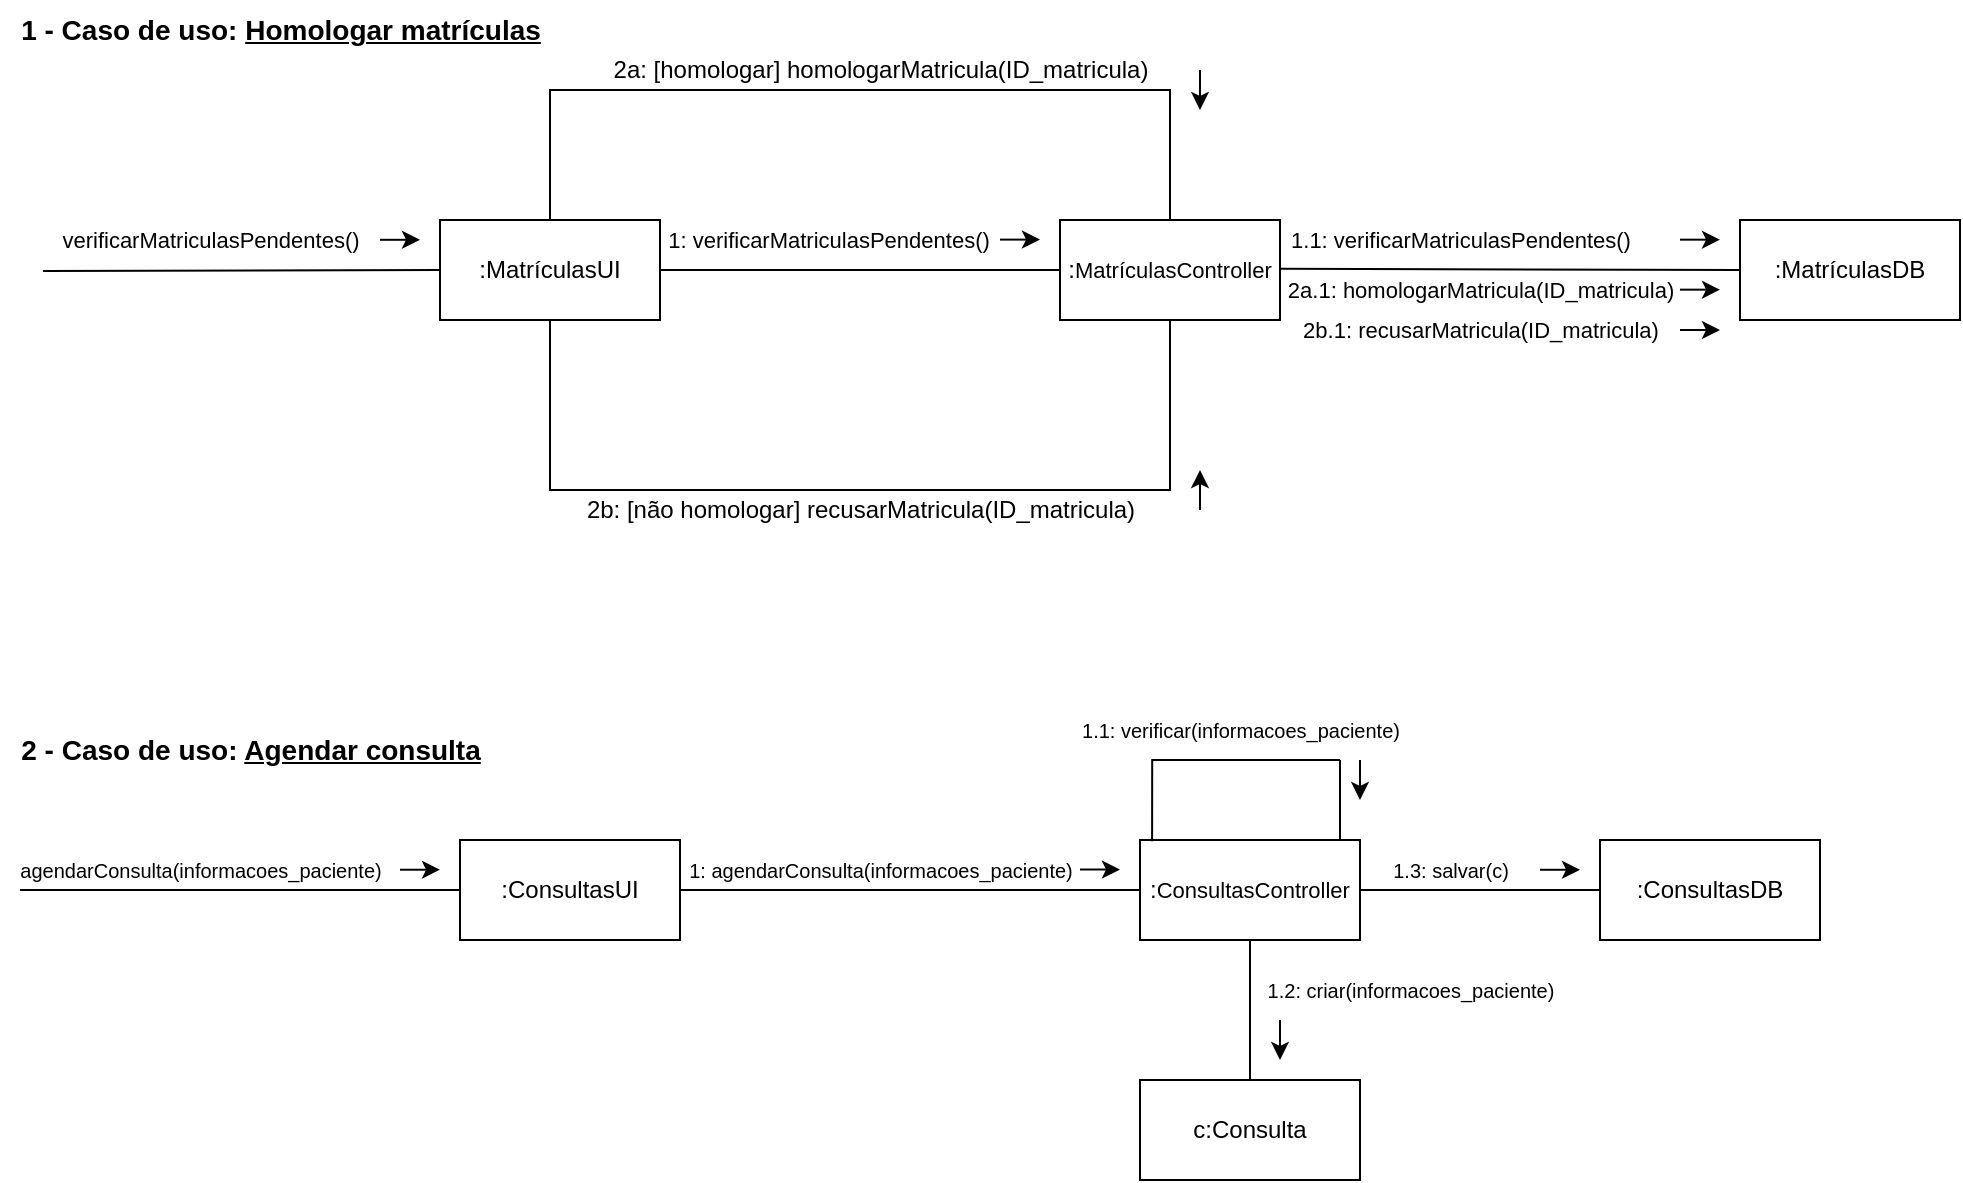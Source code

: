 <mxfile version="27.0.5">
  <diagram name="Página-1" id="QXCsORWz5skL0-pNi_Y7">
    <mxGraphModel dx="1281" dy="608" grid="1" gridSize="10" guides="1" tooltips="1" connect="1" arrows="1" fold="1" page="1" pageScale="1" pageWidth="827" pageHeight="1169" math="0" shadow="0">
      <root>
        <mxCell id="0" />
        <mxCell id="1" parent="0" />
        <mxCell id="HbwV8B20kgGg3xcN2Slz-1" value=":MatrículasUI" style="html=1;whiteSpace=wrap;" vertex="1" parent="1">
          <mxGeometry x="220" y="440" width="110" height="50" as="geometry" />
        </mxCell>
        <mxCell id="HbwV8B20kgGg3xcN2Slz-2" value=":&lt;font style=&quot;font-size: 11px;&quot;&gt;MatrículasController&lt;/font&gt;" style="html=1;whiteSpace=wrap;" vertex="1" parent="1">
          <mxGeometry x="530" y="440" width="110" height="50" as="geometry" />
        </mxCell>
        <mxCell id="HbwV8B20kgGg3xcN2Slz-7" value="" style="endArrow=none;html=1;rounded=0;exitX=1;exitY=0.5;exitDx=0;exitDy=0;entryX=0;entryY=0.5;entryDx=0;entryDy=0;" edge="1" parent="1" source="HbwV8B20kgGg3xcN2Slz-1" target="HbwV8B20kgGg3xcN2Slz-2">
          <mxGeometry width="50" height="50" relative="1" as="geometry">
            <mxPoint x="640" y="675" as="sourcePoint" />
            <mxPoint x="690" y="625" as="targetPoint" />
          </mxGeometry>
        </mxCell>
        <mxCell id="HbwV8B20kgGg3xcN2Slz-9" value="1: verificarMatriculasPendentes()" style="edgeLabel;html=1;align=center;verticalAlign=middle;resizable=0;points=[];" vertex="1" connectable="0" parent="HbwV8B20kgGg3xcN2Slz-7">
          <mxGeometry x="-0.132" y="-2" relative="1" as="geometry">
            <mxPoint x="-3" y="-17" as="offset" />
          </mxGeometry>
        </mxCell>
        <mxCell id="HbwV8B20kgGg3xcN2Slz-19" value="&lt;font style=&quot;font-size: 12px;&quot;&gt;2a: [homologar]&amp;nbsp;&lt;font style=&quot;&quot;&gt;homologarMatricula(ID_matricula)&lt;/font&gt;&lt;/font&gt;" style="edgeLabel;html=1;align=center;verticalAlign=middle;resizable=0;points=[];" vertex="1" connectable="0" parent="HbwV8B20kgGg3xcN2Slz-7">
          <mxGeometry x="-0.132" y="-2" relative="1" as="geometry">
            <mxPoint x="23" y="-102" as="offset" />
          </mxGeometry>
        </mxCell>
        <mxCell id="HbwV8B20kgGg3xcN2Slz-22" value="&lt;font style=&quot;font-size: 12px;&quot;&gt;2b: [não homologar]&amp;nbsp;&lt;font style=&quot;&quot;&gt;recusarMatricula(ID_matricula)&lt;/font&gt;&lt;/font&gt;" style="edgeLabel;html=1;align=center;verticalAlign=middle;resizable=0;points=[];" vertex="1" connectable="0" parent="HbwV8B20kgGg3xcN2Slz-7">
          <mxGeometry x="-0.132" y="-2" relative="1" as="geometry">
            <mxPoint x="13" y="118" as="offset" />
          </mxGeometry>
        </mxCell>
        <mxCell id="HbwV8B20kgGg3xcN2Slz-25" value="&lt;font style=&quot;font-size: 11px;&quot;&gt;2b.1:&amp;nbsp;&lt;font style=&quot;&quot;&gt;recusarMatricula(ID_matricula)&lt;/font&gt;&lt;/font&gt;" style="edgeLabel;html=1;align=center;verticalAlign=middle;resizable=0;points=[];" vertex="1" connectable="0" parent="HbwV8B20kgGg3xcN2Slz-7">
          <mxGeometry x="-0.132" y="-2" relative="1" as="geometry">
            <mxPoint x="323" y="28" as="offset" />
          </mxGeometry>
        </mxCell>
        <mxCell id="HbwV8B20kgGg3xcN2Slz-27" value="&lt;span style=&quot;color: rgb(0, 0, 0); background-color: rgb(255, 255, 255); float: none; display: inline !important;&quot;&gt;2a.1:&amp;nbsp;&lt;/span&gt;&lt;font style=&quot;color: rgb(0, 0, 0); background-color: rgb(255, 255, 255);&quot;&gt;homologarMatricula(ID_matricula)&lt;/font&gt;" style="edgeLabel;html=1;align=center;verticalAlign=middle;resizable=0;points=[];" vertex="1" connectable="0" parent="HbwV8B20kgGg3xcN2Slz-7">
          <mxGeometry x="-0.132" y="-2" relative="1" as="geometry">
            <mxPoint x="323" y="8" as="offset" />
          </mxGeometry>
        </mxCell>
        <mxCell id="HbwV8B20kgGg3xcN2Slz-8" value=":MatrículasDB" style="html=1;whiteSpace=wrap;" vertex="1" parent="1">
          <mxGeometry x="870" y="440" width="110" height="50" as="geometry" />
        </mxCell>
        <mxCell id="HbwV8B20kgGg3xcN2Slz-10" value="" style="endArrow=none;html=1;rounded=0;entryX=0;entryY=0.5;entryDx=0;entryDy=0;exitX=0.009;exitY=1.018;exitDx=0;exitDy=0;exitPerimeter=0;" edge="1" parent="1" source="HbwV8B20kgGg3xcN2Slz-11" target="HbwV8B20kgGg3xcN2Slz-1">
          <mxGeometry width="50" height="50" relative="1" as="geometry">
            <mxPoint x="40" y="465" as="sourcePoint" />
            <mxPoint x="170" y="464.5" as="targetPoint" />
          </mxGeometry>
        </mxCell>
        <mxCell id="HbwV8B20kgGg3xcN2Slz-11" value="&lt;span style=&quot;font-size: 11px; background-color: rgb(255, 255, 255);&quot;&gt;verificarMatriculasPendentes()&lt;/span&gt;" style="text;html=1;align=center;verticalAlign=middle;resizable=0;points=[];autosize=1;strokeColor=none;fillColor=none;" vertex="1" parent="1">
          <mxGeometry x="20" y="435" width="170" height="30" as="geometry" />
        </mxCell>
        <mxCell id="HbwV8B20kgGg3xcN2Slz-12" value="" style="endArrow=classic;html=1;rounded=0;" edge="1" parent="1">
          <mxGeometry width="50" height="50" relative="1" as="geometry">
            <mxPoint x="190" y="449.9" as="sourcePoint" />
            <mxPoint x="210" y="449.9" as="targetPoint" />
          </mxGeometry>
        </mxCell>
        <mxCell id="HbwV8B20kgGg3xcN2Slz-13" value="" style="endArrow=classic;html=1;rounded=0;" edge="1" parent="1">
          <mxGeometry width="50" height="50" relative="1" as="geometry">
            <mxPoint x="500" y="449.8" as="sourcePoint" />
            <mxPoint x="520" y="449.8" as="targetPoint" />
          </mxGeometry>
        </mxCell>
        <mxCell id="HbwV8B20kgGg3xcN2Slz-14" value="" style="endArrow=classic;html=1;rounded=0;" edge="1" parent="1">
          <mxGeometry width="50" height="50" relative="1" as="geometry">
            <mxPoint x="840" y="449.83" as="sourcePoint" />
            <mxPoint x="860" y="449.83" as="targetPoint" />
          </mxGeometry>
        </mxCell>
        <mxCell id="HbwV8B20kgGg3xcN2Slz-15" value="" style="endArrow=none;html=1;rounded=0;exitX=1;exitY=0.5;exitDx=0;exitDy=0;entryX=0;entryY=0.5;entryDx=0;entryDy=0;" edge="1" parent="1" target="HbwV8B20kgGg3xcN2Slz-8">
          <mxGeometry width="50" height="50" relative="1" as="geometry">
            <mxPoint x="640" y="464.43" as="sourcePoint" />
            <mxPoint x="840" y="464.43" as="targetPoint" />
          </mxGeometry>
        </mxCell>
        <mxCell id="HbwV8B20kgGg3xcN2Slz-16" value="&lt;font style=&quot;font-size: 11px;&quot;&gt;1.1: verificarMatriculasPendentes()&lt;/font&gt;" style="edgeLabel;html=1;align=center;verticalAlign=middle;resizable=0;points=[];" vertex="1" connectable="0" parent="HbwV8B20kgGg3xcN2Slz-15">
          <mxGeometry x="-0.132" y="-2" relative="1" as="geometry">
            <mxPoint x="-10" y="-17" as="offset" />
          </mxGeometry>
        </mxCell>
        <mxCell id="HbwV8B20kgGg3xcN2Slz-18" value="" style="endArrow=classic;html=1;rounded=0;" edge="1" parent="1">
          <mxGeometry width="50" height="50" relative="1" as="geometry">
            <mxPoint x="600" y="365" as="sourcePoint" />
            <mxPoint x="600" y="385.0" as="targetPoint" />
          </mxGeometry>
        </mxCell>
        <mxCell id="HbwV8B20kgGg3xcN2Slz-20" value="" style="endArrow=none;html=1;rounded=0;exitX=0.5;exitY=0;exitDx=0;exitDy=0;entryX=0.5;entryY=0;entryDx=0;entryDy=0;edgeStyle=orthogonalEdgeStyle;" edge="1" parent="1" source="HbwV8B20kgGg3xcN2Slz-1" target="HbwV8B20kgGg3xcN2Slz-2">
          <mxGeometry width="50" height="50" relative="1" as="geometry">
            <mxPoint x="300" y="585" as="sourcePoint" />
            <mxPoint x="350" y="535" as="targetPoint" />
            <Array as="points">
              <mxPoint x="275" y="375" />
              <mxPoint x="585" y="375" />
            </Array>
          </mxGeometry>
        </mxCell>
        <mxCell id="HbwV8B20kgGg3xcN2Slz-21" value="" style="endArrow=none;html=1;rounded=0;exitX=0.5;exitY=1;exitDx=0;exitDy=0;entryX=0.5;entryY=1;entryDx=0;entryDy=0;edgeStyle=orthogonalEdgeStyle;" edge="1" parent="1" source="HbwV8B20kgGg3xcN2Slz-1" target="HbwV8B20kgGg3xcN2Slz-2">
          <mxGeometry width="50" height="50" relative="1" as="geometry">
            <mxPoint x="410" y="685" as="sourcePoint" />
            <mxPoint x="460" y="635" as="targetPoint" />
            <Array as="points">
              <mxPoint x="275" y="575" />
              <mxPoint x="585" y="575" />
            </Array>
          </mxGeometry>
        </mxCell>
        <mxCell id="HbwV8B20kgGg3xcN2Slz-23" value="" style="endArrow=classic;html=1;rounded=0;" edge="1" parent="1">
          <mxGeometry width="50" height="50" relative="1" as="geometry">
            <mxPoint x="600" y="585" as="sourcePoint" />
            <mxPoint x="600" y="565" as="targetPoint" />
          </mxGeometry>
        </mxCell>
        <mxCell id="HbwV8B20kgGg3xcN2Slz-26" value="" style="endArrow=classic;html=1;rounded=0;" edge="1" parent="1">
          <mxGeometry width="50" height="50" relative="1" as="geometry">
            <mxPoint x="840" y="474.83" as="sourcePoint" />
            <mxPoint x="860" y="474.83" as="targetPoint" />
          </mxGeometry>
        </mxCell>
        <mxCell id="HbwV8B20kgGg3xcN2Slz-29" value="" style="endArrow=classic;html=1;rounded=0;" edge="1" parent="1">
          <mxGeometry width="50" height="50" relative="1" as="geometry">
            <mxPoint x="840" y="495" as="sourcePoint" />
            <mxPoint x="860" y="495" as="targetPoint" />
          </mxGeometry>
        </mxCell>
        <mxCell id="HbwV8B20kgGg3xcN2Slz-31" value=":ConsultasUI" style="html=1;whiteSpace=wrap;" vertex="1" parent="1">
          <mxGeometry x="230" y="750" width="110" height="50" as="geometry" />
        </mxCell>
        <mxCell id="HbwV8B20kgGg3xcN2Slz-32" value=":&lt;font style=&quot;font-size: 11px;&quot;&gt;ConsultasController&lt;/font&gt;" style="html=1;whiteSpace=wrap;" vertex="1" parent="1">
          <mxGeometry x="570" y="750" width="110" height="50" as="geometry" />
        </mxCell>
        <mxCell id="HbwV8B20kgGg3xcN2Slz-33" value=":ConsultasDB" style="html=1;whiteSpace=wrap;" vertex="1" parent="1">
          <mxGeometry x="800" y="750" width="110" height="50" as="geometry" />
        </mxCell>
        <mxCell id="HbwV8B20kgGg3xcN2Slz-35" value="" style="endArrow=classic;html=1;rounded=0;" edge="1" parent="1">
          <mxGeometry width="50" height="50" relative="1" as="geometry">
            <mxPoint x="200" y="764.86" as="sourcePoint" />
            <mxPoint x="220" y="764.86" as="targetPoint" />
          </mxGeometry>
        </mxCell>
        <mxCell id="HbwV8B20kgGg3xcN2Slz-36" value="" style="endArrow=none;html=1;rounded=0;entryX=0;entryY=0.5;entryDx=0;entryDy=0;" edge="1" parent="1" target="HbwV8B20kgGg3xcN2Slz-31">
          <mxGeometry width="50" height="50" relative="1" as="geometry">
            <mxPoint x="10" y="775" as="sourcePoint" />
            <mxPoint x="210" y="770" as="targetPoint" />
          </mxGeometry>
        </mxCell>
        <mxCell id="HbwV8B20kgGg3xcN2Slz-39" value="&lt;span style=&quot;font-size: 10px; background-color: rgb(255, 255, 255);&quot;&gt;agendarConsulta(informacoes_paciente)&lt;/span&gt;" style="text;html=1;align=center;verticalAlign=middle;resizable=0;points=[];autosize=1;strokeColor=none;fillColor=none;" vertex="1" parent="1">
          <mxGeometry y="750" width="200" height="30" as="geometry" />
        </mxCell>
        <mxCell id="HbwV8B20kgGg3xcN2Slz-43" value="&lt;span style=&quot;font-size: 10px; background-color: rgb(255, 255, 255);&quot;&gt;1: agendarConsulta(informacoes_paciente)&lt;/span&gt;" style="text;html=1;align=center;verticalAlign=middle;resizable=0;points=[];autosize=1;strokeColor=none;fillColor=none;" vertex="1" parent="1">
          <mxGeometry x="330" y="750" width="220" height="30" as="geometry" />
        </mxCell>
        <mxCell id="HbwV8B20kgGg3xcN2Slz-44" value="" style="endArrow=classic;html=1;rounded=0;" edge="1" parent="1">
          <mxGeometry width="50" height="50" relative="1" as="geometry">
            <mxPoint x="540" y="764.75" as="sourcePoint" />
            <mxPoint x="560" y="764.75" as="targetPoint" />
          </mxGeometry>
        </mxCell>
        <mxCell id="HbwV8B20kgGg3xcN2Slz-45" value="" style="endArrow=none;html=1;rounded=0;entryX=0;entryY=0.5;entryDx=0;entryDy=0;exitX=1;exitY=0.5;exitDx=0;exitDy=0;" edge="1" parent="1" source="HbwV8B20kgGg3xcN2Slz-31" target="HbwV8B20kgGg3xcN2Slz-32">
          <mxGeometry width="50" height="50" relative="1" as="geometry">
            <mxPoint x="360" y="775" as="sourcePoint" />
            <mxPoint x="580" y="775" as="targetPoint" />
          </mxGeometry>
        </mxCell>
        <mxCell id="HbwV8B20kgGg3xcN2Slz-51" value="" style="endArrow=none;html=1;rounded=0;exitX=0.055;exitY=0.012;exitDx=0;exitDy=0;edgeStyle=orthogonalEdgeStyle;exitPerimeter=0;" edge="1" parent="1" source="HbwV8B20kgGg3xcN2Slz-32">
          <mxGeometry width="50" height="50" relative="1" as="geometry">
            <mxPoint x="630" y="740" as="sourcePoint" />
            <mxPoint x="670" y="710" as="targetPoint" />
            <Array as="points">
              <mxPoint x="576" y="710" />
            </Array>
          </mxGeometry>
        </mxCell>
        <mxCell id="HbwV8B20kgGg3xcN2Slz-52" value="" style="endArrow=none;html=1;rounded=0;" edge="1" parent="1">
          <mxGeometry width="50" height="50" relative="1" as="geometry">
            <mxPoint x="670" y="750" as="sourcePoint" />
            <mxPoint x="670" y="710" as="targetPoint" />
          </mxGeometry>
        </mxCell>
        <mxCell id="HbwV8B20kgGg3xcN2Slz-53" value="&lt;span style=&quot;background-color: rgb(255, 255, 255);&quot;&gt;&lt;font style=&quot;font-size: 10px;&quot;&gt;1.1: verificar(informacoes_paciente)&lt;/font&gt;&lt;/span&gt;" style="text;html=1;align=center;verticalAlign=middle;resizable=0;points=[];autosize=1;strokeColor=none;fillColor=none;" vertex="1" parent="1">
          <mxGeometry x="530" y="680" width="180" height="30" as="geometry" />
        </mxCell>
        <mxCell id="HbwV8B20kgGg3xcN2Slz-54" value="" style="endArrow=classic;html=1;rounded=0;" edge="1" parent="1">
          <mxGeometry width="50" height="50" relative="1" as="geometry">
            <mxPoint x="680" y="710" as="sourcePoint" />
            <mxPoint x="680" y="730" as="targetPoint" />
          </mxGeometry>
        </mxCell>
        <mxCell id="HbwV8B20kgGg3xcN2Slz-55" value="c:Consulta" style="html=1;whiteSpace=wrap;" vertex="1" parent="1">
          <mxGeometry x="570" y="870" width="110" height="50" as="geometry" />
        </mxCell>
        <mxCell id="HbwV8B20kgGg3xcN2Slz-56" value="" style="endArrow=none;html=1;rounded=0;entryX=0.5;entryY=1;entryDx=0;entryDy=0;exitX=0.5;exitY=0;exitDx=0;exitDy=0;" edge="1" parent="1" source="HbwV8B20kgGg3xcN2Slz-55" target="HbwV8B20kgGg3xcN2Slz-32">
          <mxGeometry width="50" height="50" relative="1" as="geometry">
            <mxPoint x="530" y="810" as="sourcePoint" />
            <mxPoint x="580" y="760" as="targetPoint" />
          </mxGeometry>
        </mxCell>
        <mxCell id="HbwV8B20kgGg3xcN2Slz-57" value="&lt;span style=&quot;background-color: rgb(255, 255, 255);&quot;&gt;&lt;font style=&quot;font-size: 10px;&quot;&gt;1.2: criar(informacoes_paciente)&lt;/font&gt;&lt;/span&gt;" style="text;html=1;align=center;verticalAlign=middle;resizable=0;points=[];autosize=1;strokeColor=none;fillColor=none;" vertex="1" parent="1">
          <mxGeometry x="620" y="810" width="170" height="30" as="geometry" />
        </mxCell>
        <mxCell id="HbwV8B20kgGg3xcN2Slz-58" value="" style="endArrow=classic;html=1;rounded=0;" edge="1" parent="1">
          <mxGeometry width="50" height="50" relative="1" as="geometry">
            <mxPoint x="640" y="840" as="sourcePoint" />
            <mxPoint x="640" y="860" as="targetPoint" />
          </mxGeometry>
        </mxCell>
        <mxCell id="HbwV8B20kgGg3xcN2Slz-59" value="" style="endArrow=none;html=1;rounded=0;exitX=1;exitY=0.5;exitDx=0;exitDy=0;entryX=0;entryY=0.5;entryDx=0;entryDy=0;" edge="1" parent="1" source="HbwV8B20kgGg3xcN2Slz-32" target="HbwV8B20kgGg3xcN2Slz-33">
          <mxGeometry width="50" height="50" relative="1" as="geometry">
            <mxPoint x="710" y="780" as="sourcePoint" />
            <mxPoint x="800" y="690" as="targetPoint" />
          </mxGeometry>
        </mxCell>
        <mxCell id="HbwV8B20kgGg3xcN2Slz-60" value="&lt;span style=&quot;background-color: rgb(255, 255, 255);&quot;&gt;&lt;font style=&quot;font-size: 10px;&quot;&gt;1.3: salvar(c)&lt;/font&gt;&lt;/span&gt;" style="text;html=1;align=center;verticalAlign=middle;resizable=0;points=[];autosize=1;strokeColor=none;fillColor=none;" vertex="1" parent="1">
          <mxGeometry x="685" y="750" width="80" height="30" as="geometry" />
        </mxCell>
        <mxCell id="HbwV8B20kgGg3xcN2Slz-61" value="" style="endArrow=classic;html=1;rounded=0;" edge="1" parent="1">
          <mxGeometry width="50" height="50" relative="1" as="geometry">
            <mxPoint x="770" y="764.89" as="sourcePoint" />
            <mxPoint x="790" y="764.89" as="targetPoint" />
          </mxGeometry>
        </mxCell>
        <mxCell id="HbwV8B20kgGg3xcN2Slz-62" value="&lt;font style=&quot;font-size: 14px;&quot;&gt;&lt;b&gt;1 - Caso de uso: &lt;u&gt;Homologar matrículas&lt;/u&gt;&lt;/b&gt;&lt;/font&gt;" style="text;html=1;align=center;verticalAlign=middle;resizable=0;points=[];autosize=1;strokeColor=none;fillColor=none;" vertex="1" parent="1">
          <mxGeometry y="330" width="280" height="30" as="geometry" />
        </mxCell>
        <mxCell id="HbwV8B20kgGg3xcN2Slz-64" value="&lt;font style=&quot;font-size: 14px;&quot;&gt;&lt;b&gt;2 - Caso de uso: &lt;u&gt;Agendar consulta&lt;/u&gt;&lt;/b&gt;&lt;/font&gt;" style="text;html=1;align=center;verticalAlign=middle;resizable=0;points=[];autosize=1;strokeColor=none;fillColor=none;" vertex="1" parent="1">
          <mxGeometry y="690" width="250" height="30" as="geometry" />
        </mxCell>
      </root>
    </mxGraphModel>
  </diagram>
</mxfile>

